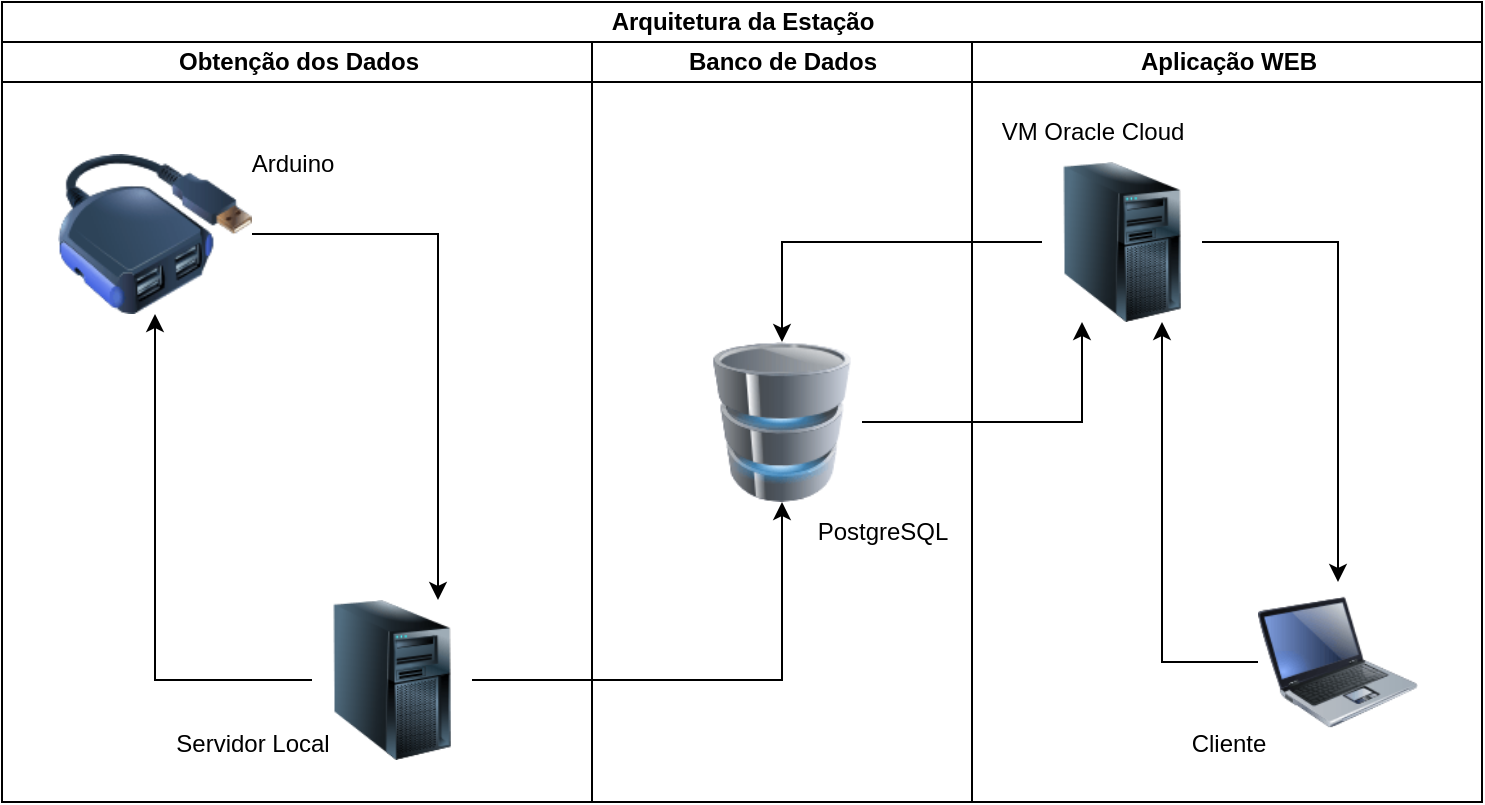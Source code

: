 <mxfile version="20.8.16" type="device" pages="2"><diagram name="Página-1" id="PXuInGpwZL3qDOsGCOb2"><mxGraphModel dx="1257" dy="759" grid="1" gridSize="10" guides="1" tooltips="1" connect="1" arrows="1" fold="1" page="1" pageScale="1" pageWidth="1169" pageHeight="827" math="0" shadow="0"><root><mxCell id="0"/><mxCell id="1" parent="0"/><mxCell id="plWoEKQz3_EHSiesodTs-11" value="Arquitetura da Estação" style="swimlane;childLayout=stackLayout;resizeParent=1;resizeParentMax=0;startSize=20;html=1;" parent="1" vertex="1"><mxGeometry x="215" y="214" width="740" height="400" as="geometry"/></mxCell><mxCell id="plWoEKQz3_EHSiesodTs-12" value="Obtenção dos Dados" style="swimlane;startSize=20;html=1;" parent="plWoEKQz3_EHSiesodTs-11" vertex="1"><mxGeometry y="20" width="295" height="380" as="geometry"/></mxCell><mxCell id="plWoEKQz3_EHSiesodTs-5" value="" style="image;html=1;image=img/lib/clip_art/computers/USB_Hub_128x128.png;clipPath=inset(0% 0% 0% 0%);aspect=fixed;" parent="plWoEKQz3_EHSiesodTs-12" vertex="1"><mxGeometry x="28" y="56" width="97" height="80.025" as="geometry"/></mxCell><mxCell id="plWoEKQz3_EHSiesodTs-15" style="edgeStyle=orthogonalEdgeStyle;rounded=0;orthogonalLoop=1;jettySize=auto;html=1;" parent="plWoEKQz3_EHSiesodTs-12" source="plWoEKQz3_EHSiesodTs-2" target="plWoEKQz3_EHSiesodTs-5" edge="1"><mxGeometry relative="1" as="geometry"/></mxCell><mxCell id="plWoEKQz3_EHSiesodTs-2" value="" style="image;html=1;image=img/lib/clip_art/computers/Server_Tower_128x128.png" parent="plWoEKQz3_EHSiesodTs-12" vertex="1"><mxGeometry x="155" y="279" width="80" height="80" as="geometry"/></mxCell><mxCell id="plWoEKQz3_EHSiesodTs-6" style="edgeStyle=orthogonalEdgeStyle;rounded=0;orthogonalLoop=1;jettySize=auto;html=1;" parent="plWoEKQz3_EHSiesodTs-12" source="plWoEKQz3_EHSiesodTs-5" target="plWoEKQz3_EHSiesodTs-2" edge="1"><mxGeometry relative="1" as="geometry"><Array as="points"><mxPoint x="218" y="96"/></Array></mxGeometry></mxCell><mxCell id="plWoEKQz3_EHSiesodTs-17" value="Arduino" style="text;html=1;align=center;verticalAlign=middle;resizable=0;points=[];autosize=1;strokeColor=none;fillColor=none;" parent="plWoEKQz3_EHSiesodTs-12" vertex="1"><mxGeometry x="115" y="46" width="60" height="30" as="geometry"/></mxCell><mxCell id="plWoEKQz3_EHSiesodTs-18" value="Servidor Local" style="text;html=1;align=center;verticalAlign=middle;resizable=0;points=[];autosize=1;strokeColor=none;fillColor=none;" parent="plWoEKQz3_EHSiesodTs-12" vertex="1"><mxGeometry x="75" y="336" width="100" height="30" as="geometry"/></mxCell><mxCell id="plWoEKQz3_EHSiesodTs-13" value="Banco de Dados" style="swimlane;startSize=20;html=1;" parent="plWoEKQz3_EHSiesodTs-11" vertex="1"><mxGeometry x="295" y="20" width="190" height="380" as="geometry"/></mxCell><mxCell id="plWoEKQz3_EHSiesodTs-1" value="" style="image;html=1;image=img/lib/clip_art/computers/Database_128x128.png" parent="plWoEKQz3_EHSiesodTs-13" vertex="1"><mxGeometry x="55" y="150" width="80" height="80" as="geometry"/></mxCell><mxCell id="plWoEKQz3_EHSiesodTs-19" value="PostgreSQL" style="text;html=1;align=center;verticalAlign=middle;resizable=0;points=[];autosize=1;strokeColor=none;fillColor=none;" parent="plWoEKQz3_EHSiesodTs-13" vertex="1"><mxGeometry x="100" y="230" width="90" height="30" as="geometry"/></mxCell><mxCell id="plWoEKQz3_EHSiesodTs-7" style="edgeStyle=orthogonalEdgeStyle;rounded=0;orthogonalLoop=1;jettySize=auto;html=1;" parent="plWoEKQz3_EHSiesodTs-11" source="plWoEKQz3_EHSiesodTs-2" target="plWoEKQz3_EHSiesodTs-1" edge="1"><mxGeometry relative="1" as="geometry"/></mxCell><mxCell id="plWoEKQz3_EHSiesodTs-9" style="edgeStyle=orthogonalEdgeStyle;rounded=0;orthogonalLoop=1;jettySize=auto;html=1;" parent="plWoEKQz3_EHSiesodTs-11" source="plWoEKQz3_EHSiesodTs-3" target="plWoEKQz3_EHSiesodTs-1" edge="1"><mxGeometry relative="1" as="geometry"/></mxCell><mxCell id="plWoEKQz3_EHSiesodTs-14" value="Aplicação WEB" style="swimlane;startSize=20;html=1;" parent="plWoEKQz3_EHSiesodTs-11" vertex="1"><mxGeometry x="485" y="20" width="255" height="380" as="geometry"/></mxCell><mxCell id="plWoEKQz3_EHSiesodTs-3" value="" style="image;html=1;image=img/lib/clip_art/computers/Server_Tower_128x128.png" parent="plWoEKQz3_EHSiesodTs-14" vertex="1"><mxGeometry x="35" y="60" width="80" height="80" as="geometry"/></mxCell><mxCell id="plWoEKQz3_EHSiesodTs-4" value="" style="image;html=1;image=img/lib/clip_art/computers/Laptop_128x128.png" parent="plWoEKQz3_EHSiesodTs-14" vertex="1"><mxGeometry x="143" y="270" width="80" height="80" as="geometry"/></mxCell><mxCell id="plWoEKQz3_EHSiesodTs-10" style="edgeStyle=orthogonalEdgeStyle;rounded=0;orthogonalLoop=1;jettySize=auto;html=1;entryX=0.5;entryY=0;entryDx=0;entryDy=0;" parent="plWoEKQz3_EHSiesodTs-14" source="plWoEKQz3_EHSiesodTs-3" target="plWoEKQz3_EHSiesodTs-4" edge="1"><mxGeometry relative="1" as="geometry"/></mxCell><mxCell id="plWoEKQz3_EHSiesodTs-20" value="VM Oracle Cloud" style="text;html=1;align=center;verticalAlign=middle;resizable=0;points=[];autosize=1;strokeColor=none;fillColor=none;" parent="plWoEKQz3_EHSiesodTs-14" vertex="1"><mxGeometry x="5" y="30" width="110" height="30" as="geometry"/></mxCell><mxCell id="plWoEKQz3_EHSiesodTs-21" value="Cliente" style="text;html=1;align=center;verticalAlign=middle;resizable=0;points=[];autosize=1;strokeColor=none;fillColor=none;" parent="plWoEKQz3_EHSiesodTs-14" vertex="1"><mxGeometry x="97.5" y="336" width="60" height="30" as="geometry"/></mxCell><mxCell id="2" style="edgeStyle=orthogonalEdgeStyle;rounded=0;orthogonalLoop=1;jettySize=auto;html=1;exitX=0;exitY=0.5;exitDx=0;exitDy=0;entryX=0.75;entryY=1;entryDx=0;entryDy=0;" parent="plWoEKQz3_EHSiesodTs-14" source="plWoEKQz3_EHSiesodTs-4" target="plWoEKQz3_EHSiesodTs-3" edge="1"><mxGeometry relative="1" as="geometry"><mxPoint x="837" y="394" as="sourcePoint"/><mxPoint x="193" y="166" as="targetPoint"/></mxGeometry></mxCell><mxCell id="3" style="edgeStyle=orthogonalEdgeStyle;rounded=0;orthogonalLoop=1;jettySize=auto;html=1;exitX=1;exitY=0.5;exitDx=0;exitDy=0;entryX=0.25;entryY=1;entryDx=0;entryDy=0;" parent="plWoEKQz3_EHSiesodTs-11" source="plWoEKQz3_EHSiesodTs-1" target="plWoEKQz3_EHSiesodTs-3" edge="1"><mxGeometry relative="1" as="geometry"><mxPoint x="1028" y="470" as="sourcePoint"/><mxPoint x="960" y="300" as="targetPoint"/></mxGeometry></mxCell></root></mxGraphModel></diagram><diagram id="fugzj4xLl_Ssz-s3M6Lr" name="Página-2"><mxGraphModel dx="880" dy="531" grid="1" gridSize="10" guides="1" tooltips="1" connect="1" arrows="1" fold="1" page="1" pageScale="1" pageWidth="1169" pageHeight="827" math="0" shadow="0"><root><mxCell id="0"/><mxCell id="1" parent="0"/></root></mxGraphModel></diagram></mxfile>